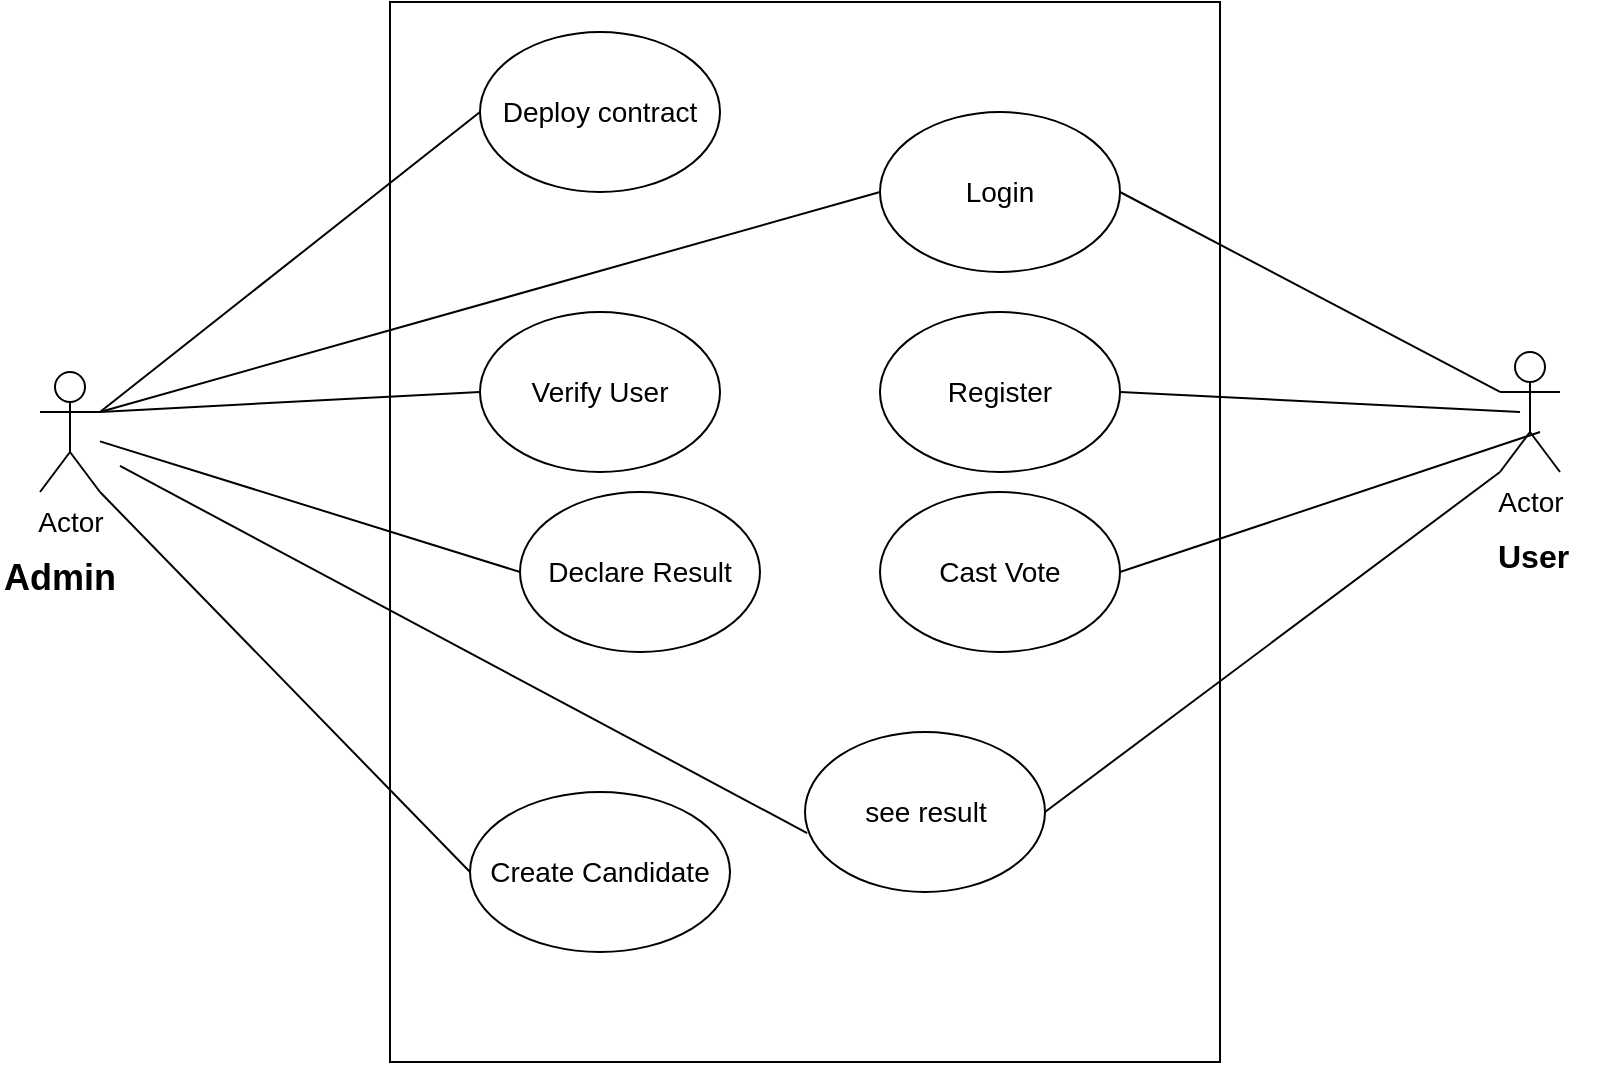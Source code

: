 <mxfile version="12.2.6" type="github" pages="1">
  <diagram id="ZjFbMUzR2h4XMt5LGLqK" name="Page-1">
    <mxGraphModel dx="1024" dy="534" grid="1" gridSize="10" guides="1" tooltips="1" connect="1" arrows="1" fold="1" page="1" pageScale="1" pageWidth="827" pageHeight="1169" math="0" shadow="0">
      <root>
        <mxCell id="MGRXwD8dUgbWrKYlEfeG-0"/>
        <mxCell id="MGRXwD8dUgbWrKYlEfeG-1" parent="MGRXwD8dUgbWrKYlEfeG-0"/>
        <mxCell id="dIiYX6rC-DH4-wpnL1Wr-92" value="" style="rounded=0;whiteSpace=wrap;html=1;fontSize=14;fontStyle=0" parent="MGRXwD8dUgbWrKYlEfeG-1" vertex="1">
          <mxGeometry x="195" y="5" width="415" height="530" as="geometry"/>
        </mxCell>
        <mxCell id="dIiYX6rC-DH4-wpnL1Wr-93" value="Actor" style="shape=umlActor;verticalLabelPosition=bottom;labelBackgroundColor=#ffffff;verticalAlign=top;html=1;outlineConnect=0;fontSize=14;fontStyle=0" parent="MGRXwD8dUgbWrKYlEfeG-1" vertex="1">
          <mxGeometry x="20" y="190" width="30" height="60" as="geometry"/>
        </mxCell>
        <mxCell id="dIiYX6rC-DH4-wpnL1Wr-94" value="Actor" style="shape=umlActor;verticalLabelPosition=bottom;labelBackgroundColor=#ffffff;verticalAlign=top;html=1;outlineConnect=0;fontSize=14;fontStyle=0" parent="MGRXwD8dUgbWrKYlEfeG-1" vertex="1">
          <mxGeometry x="750" y="180" width="30" height="60" as="geometry"/>
        </mxCell>
        <mxCell id="dIiYX6rC-DH4-wpnL1Wr-95" value="Deploy contract" style="ellipse;whiteSpace=wrap;html=1;fontSize=14;fontStyle=0" parent="MGRXwD8dUgbWrKYlEfeG-1" vertex="1">
          <mxGeometry x="240" y="20" width="120" height="80" as="geometry"/>
        </mxCell>
        <mxCell id="dIiYX6rC-DH4-wpnL1Wr-97" value="Verify User" style="ellipse;whiteSpace=wrap;html=1;fontSize=14;" parent="MGRXwD8dUgbWrKYlEfeG-1" vertex="1">
          <mxGeometry x="240" y="160" width="120" height="80" as="geometry"/>
        </mxCell>
        <mxCell id="dIiYX6rC-DH4-wpnL1Wr-98" value="Declare Result" style="ellipse;whiteSpace=wrap;html=1;fontSize=14;" parent="MGRXwD8dUgbWrKYlEfeG-1" vertex="1">
          <mxGeometry x="260" y="250" width="120" height="80" as="geometry"/>
        </mxCell>
        <mxCell id="dIiYX6rC-DH4-wpnL1Wr-99" value="Create Candidate" style="ellipse;whiteSpace=wrap;html=1;fontSize=14;" parent="MGRXwD8dUgbWrKYlEfeG-1" vertex="1">
          <mxGeometry x="235" y="400" width="130" height="80" as="geometry"/>
        </mxCell>
        <mxCell id="dIiYX6rC-DH4-wpnL1Wr-100" value="Login" style="ellipse;whiteSpace=wrap;html=1;fontSize=14;" parent="MGRXwD8dUgbWrKYlEfeG-1" vertex="1">
          <mxGeometry x="440" y="60" width="120" height="80" as="geometry"/>
        </mxCell>
        <mxCell id="dIiYX6rC-DH4-wpnL1Wr-101" value="Register" style="ellipse;whiteSpace=wrap;html=1;fontSize=14;" parent="MGRXwD8dUgbWrKYlEfeG-1" vertex="1">
          <mxGeometry x="440" y="160" width="120" height="80" as="geometry"/>
        </mxCell>
        <mxCell id="dIiYX6rC-DH4-wpnL1Wr-102" value="Cast Vote" style="ellipse;whiteSpace=wrap;html=1;fontSize=14;" parent="MGRXwD8dUgbWrKYlEfeG-1" vertex="1">
          <mxGeometry x="440" y="250" width="120" height="80" as="geometry"/>
        </mxCell>
        <mxCell id="dIiYX6rC-DH4-wpnL1Wr-103" value="see result" style="ellipse;whiteSpace=wrap;html=1;fontSize=14;" parent="MGRXwD8dUgbWrKYlEfeG-1" vertex="1">
          <mxGeometry x="402.5" y="370" width="120" height="80" as="geometry"/>
        </mxCell>
        <mxCell id="dIiYX6rC-DH4-wpnL1Wr-104" value="&lt;font style=&quot;font-size: 18px&quot;&gt;&lt;b&gt;Admin&lt;/b&gt;&lt;/font&gt;" style="text;html=1;resizable=0;points=[];autosize=1;align=left;verticalAlign=top;spacingTop=-4;fontSize=14;" parent="MGRXwD8dUgbWrKYlEfeG-1" vertex="1">
          <mxGeometry y="280" width="70" height="20" as="geometry"/>
        </mxCell>
        <mxCell id="dIiYX6rC-DH4-wpnL1Wr-105" value="&lt;b style=&quot;font-size: 16px;&quot;&gt;&lt;font style=&quot;font-size: 16px;&quot;&gt;User&lt;/font&gt;&lt;/b&gt;" style="text;html=1;resizable=0;points=[];autosize=1;align=left;verticalAlign=top;spacingTop=-4;fontSize=16;" parent="MGRXwD8dUgbWrKYlEfeG-1" vertex="1">
          <mxGeometry x="746.5" y="270" width="60" height="20" as="geometry"/>
        </mxCell>
        <mxCell id="dIiYX6rC-DH4-wpnL1Wr-106" value="" style="endArrow=none;html=1;fontSize=16;exitX=1;exitY=0.333;exitDx=0;exitDy=0;exitPerimeter=0;entryX=0;entryY=0.5;entryDx=0;entryDy=0;" parent="MGRXwD8dUgbWrKYlEfeG-1" source="dIiYX6rC-DH4-wpnL1Wr-93" target="dIiYX6rC-DH4-wpnL1Wr-95" edge="1">
          <mxGeometry width="50" height="50" relative="1" as="geometry">
            <mxPoint x="70" y="150" as="sourcePoint"/>
            <mxPoint x="120" y="100" as="targetPoint"/>
          </mxGeometry>
        </mxCell>
        <mxCell id="dIiYX6rC-DH4-wpnL1Wr-108" value="" style="endArrow=none;html=1;fontSize=16;exitX=1;exitY=0.333;exitDx=0;exitDy=0;exitPerimeter=0;entryX=0;entryY=0.5;entryDx=0;entryDy=0;" parent="MGRXwD8dUgbWrKYlEfeG-1" source="dIiYX6rC-DH4-wpnL1Wr-93" target="dIiYX6rC-DH4-wpnL1Wr-97" edge="1">
          <mxGeometry width="50" height="50" relative="1" as="geometry">
            <mxPoint x="60" y="220" as="sourcePoint"/>
            <mxPoint x="270.0" y="160" as="targetPoint"/>
          </mxGeometry>
        </mxCell>
        <mxCell id="dIiYX6rC-DH4-wpnL1Wr-109" value="" style="endArrow=none;html=1;fontSize=16;entryX=0;entryY=0.5;entryDx=0;entryDy=0;" parent="MGRXwD8dUgbWrKYlEfeG-1" source="dIiYX6rC-DH4-wpnL1Wr-93" target="dIiYX6rC-DH4-wpnL1Wr-98" edge="1">
          <mxGeometry width="50" height="50" relative="1" as="geometry">
            <mxPoint x="60" y="250" as="sourcePoint"/>
            <mxPoint x="250" y="250" as="targetPoint"/>
          </mxGeometry>
        </mxCell>
        <mxCell id="dIiYX6rC-DH4-wpnL1Wr-110" value="" style="endArrow=none;html=1;fontSize=16;exitX=1;exitY=1;exitDx=0;exitDy=0;exitPerimeter=0;entryX=0;entryY=0.5;entryDx=0;entryDy=0;" parent="MGRXwD8dUgbWrKYlEfeG-1" source="dIiYX6rC-DH4-wpnL1Wr-93" target="dIiYX6rC-DH4-wpnL1Wr-99" edge="1">
          <mxGeometry width="50" height="50" relative="1" as="geometry">
            <mxPoint x="80" y="240" as="sourcePoint"/>
            <mxPoint x="255.0" y="350" as="targetPoint"/>
          </mxGeometry>
        </mxCell>
        <mxCell id="dIiYX6rC-DH4-wpnL1Wr-111" value="" style="endArrow=none;html=1;fontSize=16;entryX=0;entryY=0.333;entryDx=0;entryDy=0;entryPerimeter=0;exitX=1;exitY=0.5;exitDx=0;exitDy=0;" parent="MGRXwD8dUgbWrKYlEfeG-1" source="dIiYX6rC-DH4-wpnL1Wr-100" target="dIiYX6rC-DH4-wpnL1Wr-94" edge="1">
          <mxGeometry width="50" height="50" relative="1" as="geometry">
            <mxPoint x="560" y="210" as="sourcePoint"/>
            <mxPoint x="610" y="160" as="targetPoint"/>
          </mxGeometry>
        </mxCell>
        <mxCell id="dIiYX6rC-DH4-wpnL1Wr-112" value="" style="endArrow=none;html=1;fontSize=16;entryX=0;entryY=0.333;entryDx=0;entryDy=0;entryPerimeter=0;exitX=1;exitY=0.5;exitDx=0;exitDy=0;" parent="MGRXwD8dUgbWrKYlEfeG-1" source="dIiYX6rC-DH4-wpnL1Wr-101" edge="1">
          <mxGeometry width="50" height="50" relative="1" as="geometry">
            <mxPoint x="570.0" y="110" as="sourcePoint"/>
            <mxPoint x="760" y="210" as="targetPoint"/>
          </mxGeometry>
        </mxCell>
        <mxCell id="dIiYX6rC-DH4-wpnL1Wr-113" value="" style="endArrow=none;html=1;fontSize=16;entryX=0;entryY=0.333;entryDx=0;entryDy=0;entryPerimeter=0;exitX=1;exitY=0.5;exitDx=0;exitDy=0;" parent="MGRXwD8dUgbWrKYlEfeG-1" source="dIiYX6rC-DH4-wpnL1Wr-102" edge="1">
          <mxGeometry width="50" height="50" relative="1" as="geometry">
            <mxPoint x="570.0" y="210" as="sourcePoint"/>
            <mxPoint x="770" y="220" as="targetPoint"/>
          </mxGeometry>
        </mxCell>
        <mxCell id="dIiYX6rC-DH4-wpnL1Wr-114" value="" style="endArrow=none;html=1;fontSize=16;entryX=0;entryY=1;entryDx=0;entryDy=0;entryPerimeter=0;exitX=1;exitY=0.5;exitDx=0;exitDy=0;" parent="MGRXwD8dUgbWrKYlEfeG-1" source="dIiYX6rC-DH4-wpnL1Wr-103" target="dIiYX6rC-DH4-wpnL1Wr-94" edge="1">
          <mxGeometry width="50" height="50" relative="1" as="geometry">
            <mxPoint x="570.0" y="300" as="sourcePoint"/>
            <mxPoint x="780" y="230" as="targetPoint"/>
          </mxGeometry>
        </mxCell>
        <mxCell id="dIiYX6rC-DH4-wpnL1Wr-115" value="" style="endArrow=none;html=1;fontSize=16;exitX=1;exitY=0.333;exitDx=0;exitDy=0;exitPerimeter=0;entryX=0;entryY=0.5;entryDx=0;entryDy=0;" parent="MGRXwD8dUgbWrKYlEfeG-1" source="dIiYX6rC-DH4-wpnL1Wr-93" target="dIiYX6rC-DH4-wpnL1Wr-100" edge="1">
          <mxGeometry width="50" height="50" relative="1" as="geometry">
            <mxPoint x="60" y="220" as="sourcePoint"/>
            <mxPoint x="250" y="70" as="targetPoint"/>
          </mxGeometry>
        </mxCell>
        <mxCell id="p4oKsnKEnJ_fwCQ6MbzO-0" value="" style="endArrow=none;html=1;fontSize=16;entryX=0.009;entryY=0.632;entryDx=0;entryDy=0;entryPerimeter=0;" edge="1" parent="MGRXwD8dUgbWrKYlEfeG-1" target="dIiYX6rC-DH4-wpnL1Wr-103">
          <mxGeometry width="50" height="50" relative="1" as="geometry">
            <mxPoint x="60" y="236.977" as="sourcePoint"/>
            <mxPoint x="260" y="330" as="targetPoint"/>
          </mxGeometry>
        </mxCell>
      </root>
    </mxGraphModel>
  </diagram>
</mxfile>
